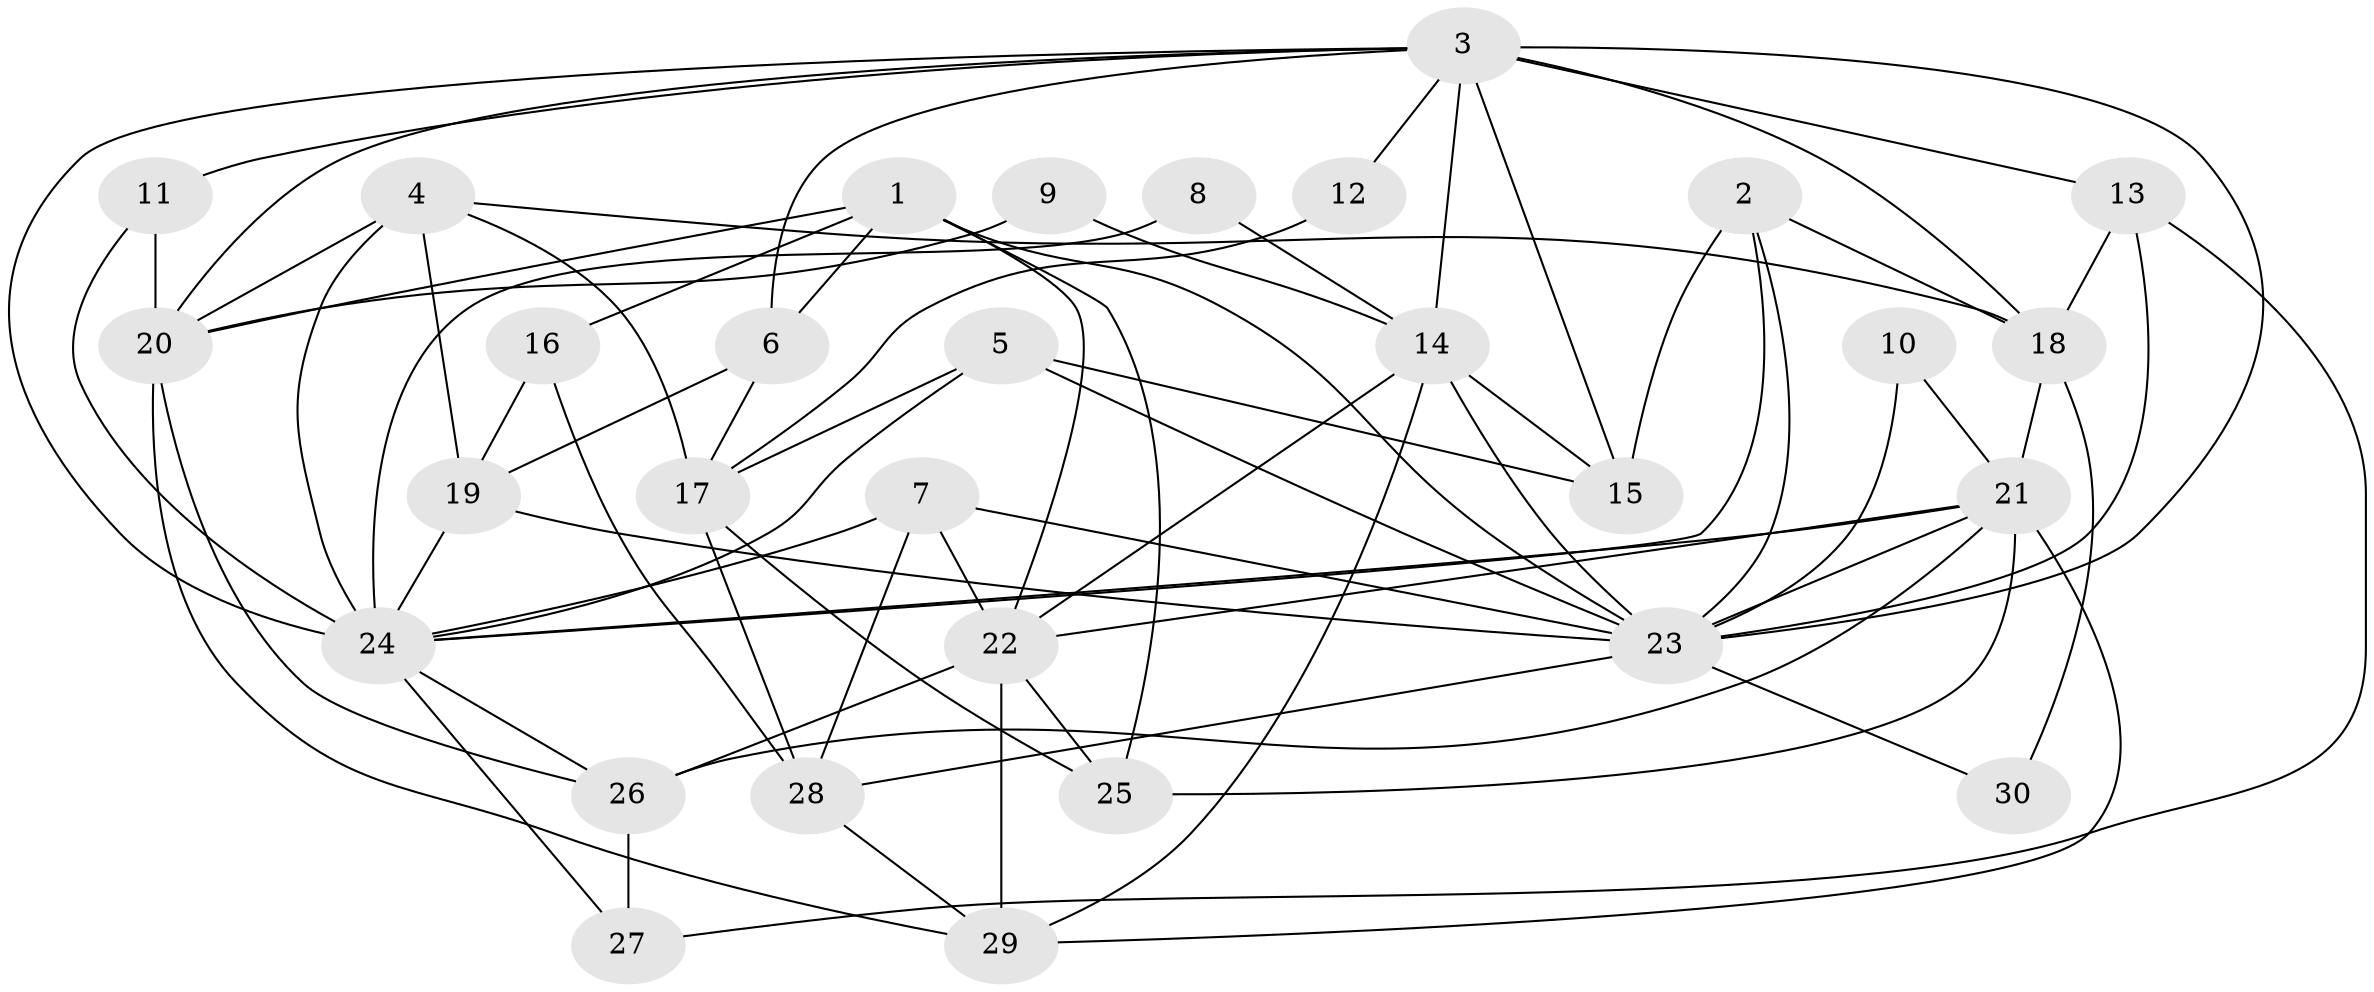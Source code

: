 // original degree distribution, {3: 0.2542372881355932, 4: 0.2711864406779661, 5: 0.13559322033898305, 6: 0.13559322033898305, 2: 0.15254237288135594, 7: 0.05084745762711865}
// Generated by graph-tools (version 1.1) at 2025/26/03/09/25 03:26:19]
// undirected, 30 vertices, 76 edges
graph export_dot {
graph [start="1"]
  node [color=gray90,style=filled];
  1;
  2;
  3;
  4;
  5;
  6;
  7;
  8;
  9;
  10;
  11;
  12;
  13;
  14;
  15;
  16;
  17;
  18;
  19;
  20;
  21;
  22;
  23;
  24;
  25;
  26;
  27;
  28;
  29;
  30;
  1 -- 6 [weight=1.0];
  1 -- 16 [weight=1.0];
  1 -- 20 [weight=1.0];
  1 -- 22 [weight=2.0];
  1 -- 23 [weight=1.0];
  1 -- 25 [weight=1.0];
  2 -- 15 [weight=1.0];
  2 -- 18 [weight=1.0];
  2 -- 23 [weight=1.0];
  2 -- 24 [weight=1.0];
  3 -- 6 [weight=1.0];
  3 -- 11 [weight=1.0];
  3 -- 12 [weight=1.0];
  3 -- 13 [weight=1.0];
  3 -- 14 [weight=1.0];
  3 -- 15 [weight=2.0];
  3 -- 18 [weight=2.0];
  3 -- 20 [weight=1.0];
  3 -- 23 [weight=1.0];
  3 -- 24 [weight=2.0];
  4 -- 17 [weight=1.0];
  4 -- 18 [weight=1.0];
  4 -- 19 [weight=1.0];
  4 -- 20 [weight=1.0];
  4 -- 24 [weight=2.0];
  5 -- 15 [weight=1.0];
  5 -- 17 [weight=1.0];
  5 -- 23 [weight=1.0];
  5 -- 24 [weight=1.0];
  6 -- 17 [weight=2.0];
  6 -- 19 [weight=1.0];
  7 -- 22 [weight=2.0];
  7 -- 23 [weight=1.0];
  7 -- 24 [weight=1.0];
  7 -- 28 [weight=1.0];
  8 -- 14 [weight=1.0];
  8 -- 24 [weight=1.0];
  9 -- 14 [weight=1.0];
  9 -- 20 [weight=1.0];
  10 -- 21 [weight=1.0];
  10 -- 23 [weight=1.0];
  11 -- 20 [weight=1.0];
  11 -- 24 [weight=1.0];
  12 -- 17 [weight=1.0];
  13 -- 18 [weight=1.0];
  13 -- 23 [weight=1.0];
  13 -- 27 [weight=2.0];
  14 -- 15 [weight=1.0];
  14 -- 22 [weight=1.0];
  14 -- 23 [weight=1.0];
  14 -- 29 [weight=1.0];
  16 -- 19 [weight=2.0];
  16 -- 28 [weight=1.0];
  17 -- 25 [weight=1.0];
  17 -- 28 [weight=1.0];
  18 -- 21 [weight=1.0];
  18 -- 30 [weight=1.0];
  19 -- 23 [weight=1.0];
  19 -- 24 [weight=1.0];
  20 -- 26 [weight=1.0];
  20 -- 29 [weight=1.0];
  21 -- 22 [weight=1.0];
  21 -- 23 [weight=1.0];
  21 -- 24 [weight=2.0];
  21 -- 25 [weight=1.0];
  21 -- 26 [weight=1.0];
  21 -- 29 [weight=1.0];
  22 -- 25 [weight=1.0];
  22 -- 26 [weight=1.0];
  22 -- 29 [weight=1.0];
  23 -- 28 [weight=1.0];
  23 -- 30 [weight=1.0];
  24 -- 26 [weight=1.0];
  24 -- 27 [weight=2.0];
  26 -- 27 [weight=1.0];
  28 -- 29 [weight=1.0];
}
